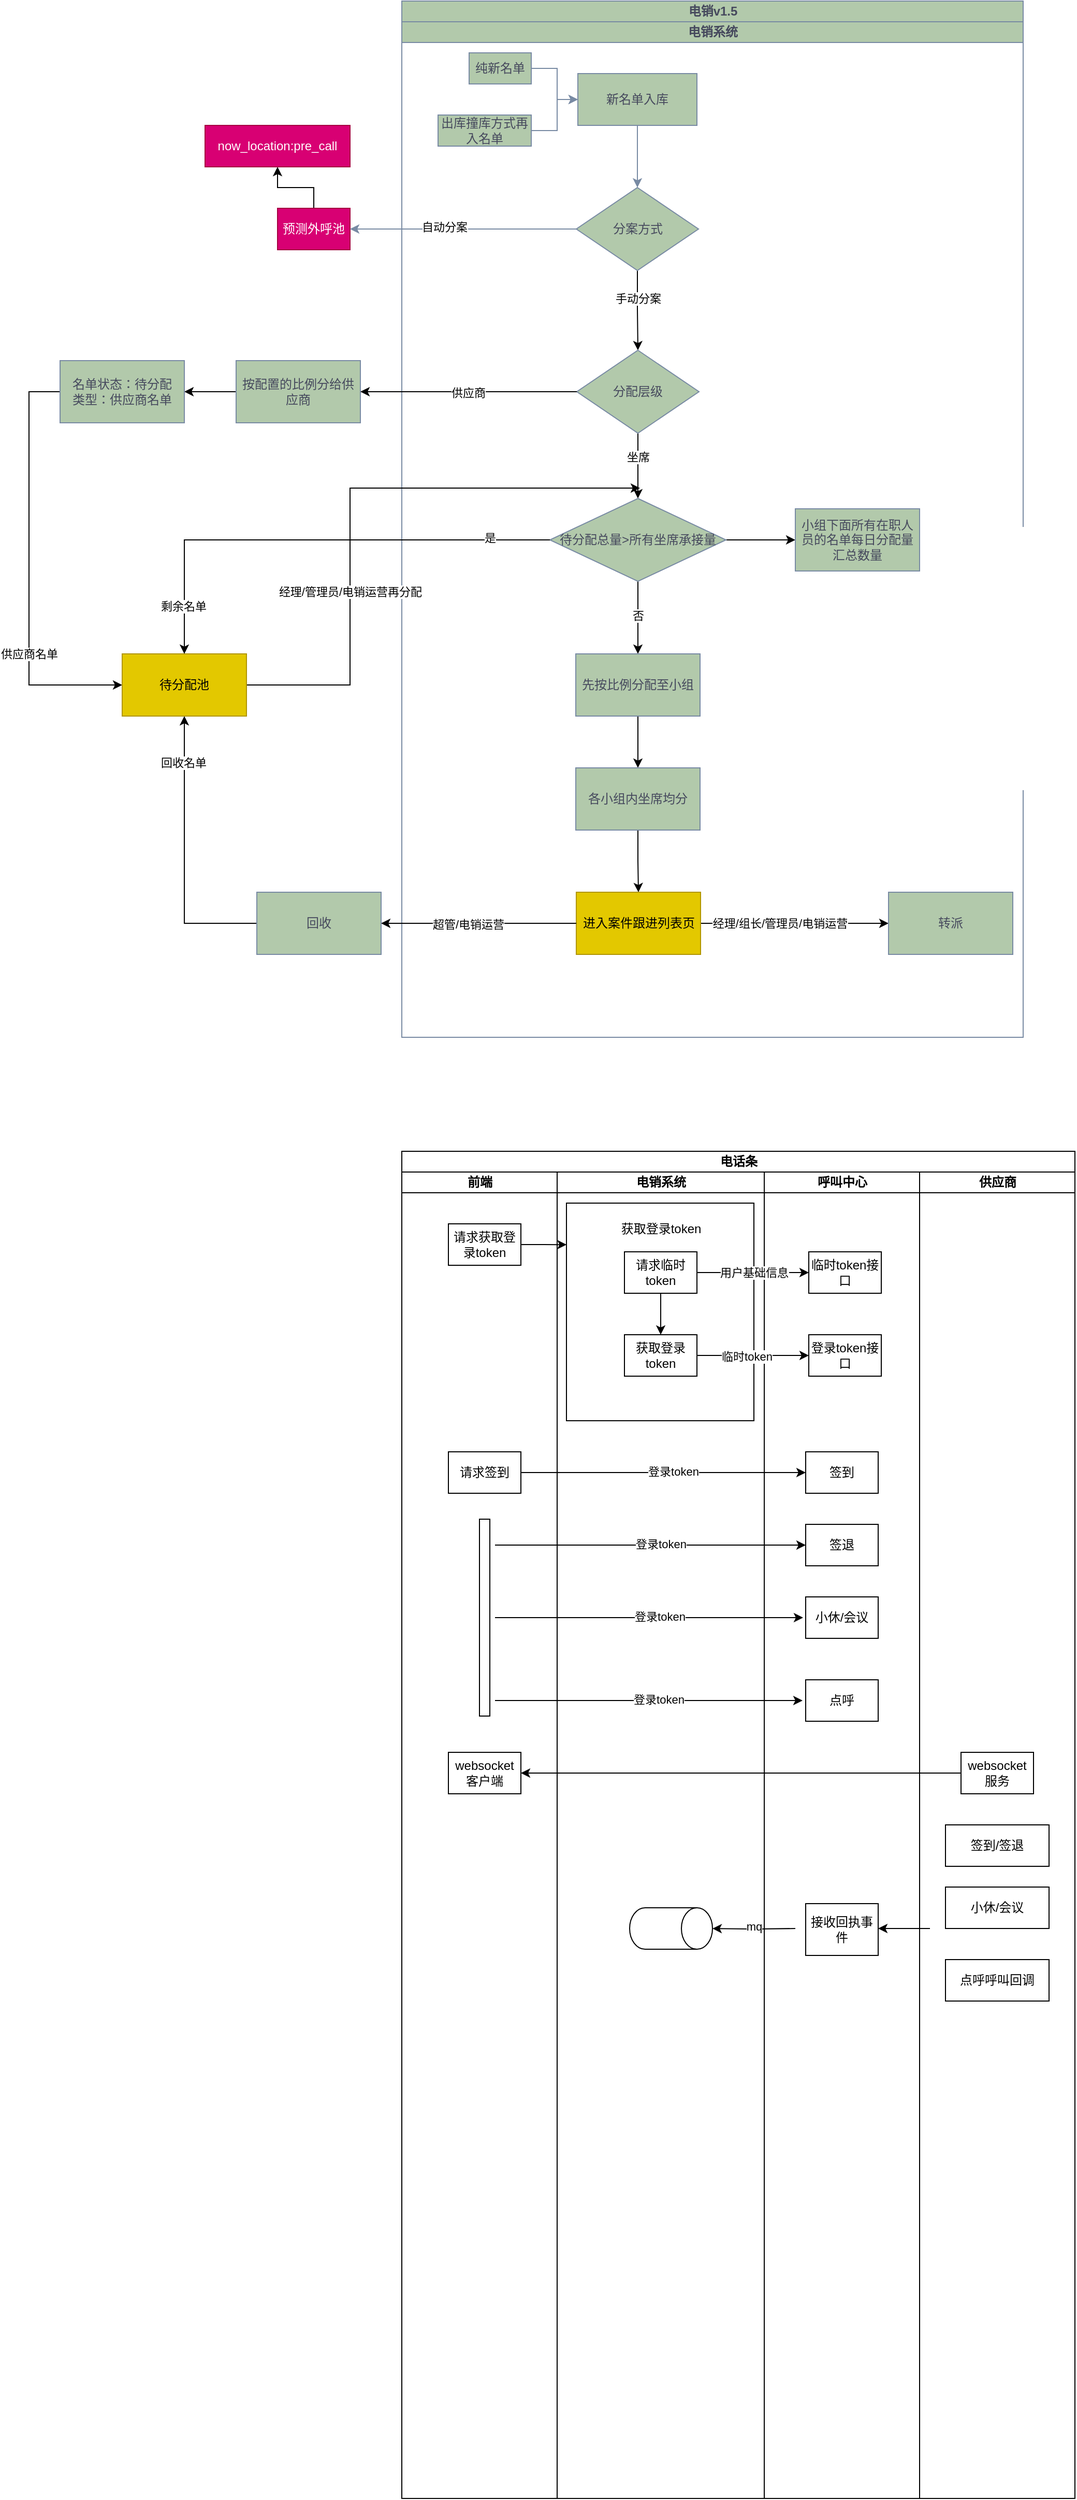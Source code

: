 <mxfile version="21.7.5" type="github">
  <diagram id="prtHgNgQTEPvFCAcTncT" name="Page-1">
    <mxGraphModel dx="1868" dy="625" grid="1" gridSize="10" guides="1" tooltips="1" connect="1" arrows="1" fold="1" page="1" pageScale="1" pageWidth="827" pageHeight="1169" math="0" shadow="0">
      <root>
        <mxCell id="0" />
        <mxCell id="1" parent="0" />
        <mxCell id="u1YVipLCWvImAruFahIr-1" value="电销v1.5" style="swimlane;childLayout=stackLayout;resizeParent=1;resizeParentMax=0;startSize=20;html=1;labelBackgroundColor=none;fillColor=#B2C9AB;strokeColor=#788AA3;fontColor=#46495D;" parent="1" vertex="1">
          <mxGeometry x="150.0" y="220" width="600" height="1000" as="geometry" />
        </mxCell>
        <mxCell id="u1YVipLCWvImAruFahIr-2" value="电销系统" style="swimlane;startSize=20;html=1;labelBackgroundColor=none;fillColor=#B2C9AB;strokeColor=#788AA3;fontColor=#46495D;" parent="u1YVipLCWvImAruFahIr-1" vertex="1">
          <mxGeometry y="20" width="600" height="980" as="geometry" />
        </mxCell>
        <mxCell id="u1YVipLCWvImAruFahIr-12" style="edgeStyle=orthogonalEdgeStyle;rounded=0;orthogonalLoop=1;jettySize=auto;html=1;labelBackgroundColor=none;strokeColor=#788AA3;fontColor=default;" parent="u1YVipLCWvImAruFahIr-2" source="u1YVipLCWvImAruFahIr-5" edge="1">
          <mxGeometry relative="1" as="geometry">
            <mxPoint x="227.5" y="160.0" as="targetPoint" />
          </mxGeometry>
        </mxCell>
        <mxCell id="u1YVipLCWvImAruFahIr-5" value="新名单入库" style="rounded=0;whiteSpace=wrap;html=1;labelBackgroundColor=none;fillColor=#B2C9AB;strokeColor=#788AA3;fontColor=#46495D;" parent="u1YVipLCWvImAruFahIr-2" vertex="1">
          <mxGeometry x="170" y="50" width="115" height="50" as="geometry" />
        </mxCell>
        <mxCell id="u1YVipLCWvImAruFahIr-8" style="edgeStyle=orthogonalEdgeStyle;rounded=0;orthogonalLoop=1;jettySize=auto;html=1;entryX=0;entryY=0.5;entryDx=0;entryDy=0;labelBackgroundColor=none;strokeColor=#788AA3;fontColor=default;" parent="u1YVipLCWvImAruFahIr-2" source="u1YVipLCWvImAruFahIr-6" target="u1YVipLCWvImAruFahIr-5" edge="1">
          <mxGeometry relative="1" as="geometry">
            <Array as="points">
              <mxPoint x="150" y="45" />
              <mxPoint x="150" y="75" />
            </Array>
          </mxGeometry>
        </mxCell>
        <mxCell id="u1YVipLCWvImAruFahIr-6" value="纯新名单" style="rounded=0;whiteSpace=wrap;html=1;labelBackgroundColor=none;fillColor=#B2C9AB;strokeColor=#788AA3;fontColor=#46495D;" parent="u1YVipLCWvImAruFahIr-2" vertex="1">
          <mxGeometry x="65" y="30" width="60" height="30" as="geometry" />
        </mxCell>
        <mxCell id="u1YVipLCWvImAruFahIr-10" style="edgeStyle=orthogonalEdgeStyle;rounded=0;orthogonalLoop=1;jettySize=auto;html=1;entryX=0;entryY=0.5;entryDx=0;entryDy=0;labelBackgroundColor=none;strokeColor=#788AA3;fontColor=default;" parent="u1YVipLCWvImAruFahIr-2" source="u1YVipLCWvImAruFahIr-7" target="u1YVipLCWvImAruFahIr-5" edge="1">
          <mxGeometry relative="1" as="geometry">
            <Array as="points">
              <mxPoint x="150" y="105" />
              <mxPoint x="150" y="75" />
            </Array>
          </mxGeometry>
        </mxCell>
        <mxCell id="u1YVipLCWvImAruFahIr-7" value="出库撞库方式再入名单" style="rounded=0;whiteSpace=wrap;html=1;labelBackgroundColor=none;fillColor=#B2C9AB;strokeColor=#788AA3;fontColor=#46495D;" parent="u1YVipLCWvImAruFahIr-2" vertex="1">
          <mxGeometry x="35" y="90" width="90" height="30" as="geometry" />
        </mxCell>
        <mxCell id="zbJT8-ApV_Uyj_YICEEn-7" value="" style="edgeStyle=orthogonalEdgeStyle;rounded=0;orthogonalLoop=1;jettySize=auto;html=1;entryX=0.5;entryY=0;entryDx=0;entryDy=0;" parent="u1YVipLCWvImAruFahIr-2" source="u1YVipLCWvImAruFahIr-13" target="zbJT8-ApV_Uyj_YICEEn-9" edge="1">
          <mxGeometry relative="1" as="geometry">
            <mxPoint x="228.485" y="315" as="targetPoint" />
            <Array as="points">
              <mxPoint x="228" y="278" />
              <mxPoint x="228" y="320" />
            </Array>
          </mxGeometry>
        </mxCell>
        <mxCell id="zbJT8-ApV_Uyj_YICEEn-8" value="手动分案" style="edgeLabel;html=1;align=center;verticalAlign=middle;resizable=0;points=[];" parent="zbJT8-ApV_Uyj_YICEEn-7" vertex="1" connectable="0">
          <mxGeometry x="-0.315" relative="1" as="geometry">
            <mxPoint as="offset" />
          </mxGeometry>
        </mxCell>
        <mxCell id="u1YVipLCWvImAruFahIr-13" value="分案方式" style="rhombus;whiteSpace=wrap;html=1;labelBackgroundColor=none;fillColor=#B2C9AB;strokeColor=#788AA3;fontColor=#46495D;" parent="u1YVipLCWvImAruFahIr-2" vertex="1">
          <mxGeometry x="168.5" y="160" width="118" height="80" as="geometry" />
        </mxCell>
        <mxCell id="zbJT8-ApV_Uyj_YICEEn-14" value="" style="edgeStyle=orthogonalEdgeStyle;rounded=0;orthogonalLoop=1;jettySize=auto;html=1;entryX=0.5;entryY=0;entryDx=0;entryDy=0;" parent="u1YVipLCWvImAruFahIr-2" source="zbJT8-ApV_Uyj_YICEEn-9" target="zbJT8-ApV_Uyj_YICEEn-18" edge="1">
          <mxGeometry relative="1" as="geometry">
            <mxPoint x="228.485" y="457.0" as="targetPoint" />
          </mxGeometry>
        </mxCell>
        <mxCell id="zbJT8-ApV_Uyj_YICEEn-15" value="坐席" style="edgeLabel;html=1;align=center;verticalAlign=middle;resizable=0;points=[];" parent="zbJT8-ApV_Uyj_YICEEn-14" vertex="1" connectable="0">
          <mxGeometry x="-0.14" relative="1" as="geometry">
            <mxPoint y="-4" as="offset" />
          </mxGeometry>
        </mxCell>
        <mxCell id="zbJT8-ApV_Uyj_YICEEn-9" value="分配层级" style="rhombus;whiteSpace=wrap;html=1;labelBackgroundColor=none;fillColor=#B2C9AB;strokeColor=#788AA3;fontColor=#46495D;" parent="u1YVipLCWvImAruFahIr-2" vertex="1">
          <mxGeometry x="169" y="317" width="118" height="80" as="geometry" />
        </mxCell>
        <mxCell id="zbJT8-ApV_Uyj_YICEEn-20" value="" style="edgeStyle=orthogonalEdgeStyle;rounded=0;orthogonalLoop=1;jettySize=auto;html=1;" parent="u1YVipLCWvImAruFahIr-2" source="zbJT8-ApV_Uyj_YICEEn-18" target="zbJT8-ApV_Uyj_YICEEn-19" edge="1">
          <mxGeometry relative="1" as="geometry" />
        </mxCell>
        <mxCell id="zbJT8-ApV_Uyj_YICEEn-21" value="否" style="edgeLabel;html=1;align=center;verticalAlign=middle;resizable=0;points=[];" parent="zbJT8-ApV_Uyj_YICEEn-20" vertex="1" connectable="0">
          <mxGeometry x="-0.059" relative="1" as="geometry">
            <mxPoint as="offset" />
          </mxGeometry>
        </mxCell>
        <mxCell id="zbJT8-ApV_Uyj_YICEEn-25" value="" style="edgeStyle=orthogonalEdgeStyle;rounded=0;orthogonalLoop=1;jettySize=auto;html=1;" parent="u1YVipLCWvImAruFahIr-2" source="zbJT8-ApV_Uyj_YICEEn-18" target="zbJT8-ApV_Uyj_YICEEn-24" edge="1">
          <mxGeometry relative="1" as="geometry" />
        </mxCell>
        <mxCell id="zbJT8-ApV_Uyj_YICEEn-18" value="待分配总量&amp;gt;所有坐席承接量" style="rhombus;whiteSpace=wrap;html=1;labelBackgroundColor=none;fillColor=#B2C9AB;strokeColor=#788AA3;fontColor=#46495D;" parent="u1YVipLCWvImAruFahIr-2" vertex="1">
          <mxGeometry x="143" y="460" width="170" height="80" as="geometry" />
        </mxCell>
        <mxCell id="zbJT8-ApV_Uyj_YICEEn-27" value="" style="edgeStyle=orthogonalEdgeStyle;rounded=0;orthogonalLoop=1;jettySize=auto;html=1;" parent="u1YVipLCWvImAruFahIr-2" source="zbJT8-ApV_Uyj_YICEEn-19" target="zbJT8-ApV_Uyj_YICEEn-26" edge="1">
          <mxGeometry relative="1" as="geometry" />
        </mxCell>
        <mxCell id="zbJT8-ApV_Uyj_YICEEn-19" value="先按比例分配至小组" style="whiteSpace=wrap;html=1;fillColor=#B2C9AB;strokeColor=#788AA3;fontColor=#46495D;labelBackgroundColor=none;" parent="u1YVipLCWvImAruFahIr-2" vertex="1">
          <mxGeometry x="168" y="610" width="120" height="60" as="geometry" />
        </mxCell>
        <mxCell id="zbJT8-ApV_Uyj_YICEEn-24" value="小组下面所有在职人员的名单每日分配量汇总数量" style="whiteSpace=wrap;html=1;fillColor=#B2C9AB;strokeColor=#788AA3;fontColor=#46495D;labelBackgroundColor=none;" parent="u1YVipLCWvImAruFahIr-2" vertex="1">
          <mxGeometry x="380" y="470" width="120" height="60" as="geometry" />
        </mxCell>
        <mxCell id="zbJT8-ApV_Uyj_YICEEn-31" value="" style="edgeStyle=orthogonalEdgeStyle;rounded=0;orthogonalLoop=1;jettySize=auto;html=1;" parent="u1YVipLCWvImAruFahIr-2" source="zbJT8-ApV_Uyj_YICEEn-26" target="zbJT8-ApV_Uyj_YICEEn-30" edge="1">
          <mxGeometry relative="1" as="geometry" />
        </mxCell>
        <mxCell id="zbJT8-ApV_Uyj_YICEEn-26" value="各小组内坐席均分" style="whiteSpace=wrap;html=1;fillColor=#B2C9AB;strokeColor=#788AA3;fontColor=#46495D;labelBackgroundColor=none;" parent="u1YVipLCWvImAruFahIr-2" vertex="1">
          <mxGeometry x="168" y="720" width="120" height="60" as="geometry" />
        </mxCell>
        <mxCell id="zbJT8-ApV_Uyj_YICEEn-35" value="" style="edgeStyle=orthogonalEdgeStyle;rounded=0;orthogonalLoop=1;jettySize=auto;html=1;" parent="u1YVipLCWvImAruFahIr-2" source="zbJT8-ApV_Uyj_YICEEn-30" target="zbJT8-ApV_Uyj_YICEEn-34" edge="1">
          <mxGeometry relative="1" as="geometry" />
        </mxCell>
        <mxCell id="zbJT8-ApV_Uyj_YICEEn-36" value="经理/组长/管理员/电销运营" style="edgeLabel;html=1;align=center;verticalAlign=middle;resizable=0;points=[];" parent="zbJT8-ApV_Uyj_YICEEn-35" vertex="1" connectable="0">
          <mxGeometry x="-0.156" relative="1" as="geometry">
            <mxPoint as="offset" />
          </mxGeometry>
        </mxCell>
        <mxCell id="zbJT8-ApV_Uyj_YICEEn-30" value="进入案件跟进列表页" style="whiteSpace=wrap;html=1;fillColor=#e3c800;strokeColor=#B09500;fontColor=#000000;labelBackgroundColor=none;" parent="u1YVipLCWvImAruFahIr-2" vertex="1">
          <mxGeometry x="168.5" y="840" width="120" height="60" as="geometry" />
        </mxCell>
        <mxCell id="zbJT8-ApV_Uyj_YICEEn-34" value="转派" style="whiteSpace=wrap;html=1;fillColor=#B2C9AB;strokeColor=#788AA3;fontColor=#46495D;labelBackgroundColor=none;" parent="u1YVipLCWvImAruFahIr-2" vertex="1">
          <mxGeometry x="470" y="840" width="120" height="60" as="geometry" />
        </mxCell>
        <mxCell id="zbJT8-ApV_Uyj_YICEEn-43" style="edgeStyle=orthogonalEdgeStyle;rounded=0;orthogonalLoop=1;jettySize=auto;html=1;exitX=1;exitY=0.5;exitDx=0;exitDy=0;" parent="u1YVipLCWvImAruFahIr-2" source="zbJT8-ApV_Uyj_YICEEn-40" edge="1">
          <mxGeometry relative="1" as="geometry">
            <mxPoint x="-150" y="590" as="sourcePoint" />
            <mxPoint x="230.0" y="450" as="targetPoint" />
            <Array as="points">
              <mxPoint x="-50" y="640" />
              <mxPoint x="-50" y="450" />
            </Array>
          </mxGeometry>
        </mxCell>
        <mxCell id="zbJT8-ApV_Uyj_YICEEn-44" value="经理/管理员/电销运营再分配" style="edgeLabel;html=1;align=center;verticalAlign=middle;resizable=0;points=[];" parent="zbJT8-ApV_Uyj_YICEEn-43" vertex="1" connectable="0">
          <mxGeometry x="-0.491" y="1" relative="1" as="geometry">
            <mxPoint x="1" y="-45" as="offset" />
          </mxGeometry>
        </mxCell>
        <mxCell id="zbJT8-ApV_Uyj_YICEEn-5" value="" style="edgeStyle=orthogonalEdgeStyle;rounded=0;orthogonalLoop=1;jettySize=auto;html=1;" parent="1" source="u1YVipLCWvImAruFahIr-18" target="zbJT8-ApV_Uyj_YICEEn-4" edge="1">
          <mxGeometry relative="1" as="geometry" />
        </mxCell>
        <mxCell id="u1YVipLCWvImAruFahIr-18" value="预测外呼池" style="whiteSpace=wrap;html=1;fillColor=#d80073;strokeColor=#A50040;labelBackgroundColor=none;fontColor=#ffffff;" parent="1" vertex="1">
          <mxGeometry x="30.0" y="420" width="70" height="40" as="geometry" />
        </mxCell>
        <mxCell id="u1YVipLCWvImAruFahIr-19" value="" style="edgeStyle=orthogonalEdgeStyle;rounded=0;orthogonalLoop=1;jettySize=auto;html=1;labelBackgroundColor=none;strokeColor=#788AA3;fontColor=default;" parent="1" source="u1YVipLCWvImAruFahIr-13" target="u1YVipLCWvImAruFahIr-18" edge="1">
          <mxGeometry relative="1" as="geometry" />
        </mxCell>
        <mxCell id="zbJT8-ApV_Uyj_YICEEn-1" value="自动分案" style="edgeLabel;html=1;align=center;verticalAlign=middle;resizable=0;points=[];" parent="u1YVipLCWvImAruFahIr-19" vertex="1" connectable="0">
          <mxGeometry x="0.168" y="-2" relative="1" as="geometry">
            <mxPoint as="offset" />
          </mxGeometry>
        </mxCell>
        <mxCell id="zbJT8-ApV_Uyj_YICEEn-4" value="now_location:pre_call" style="html=1;fillColor=#d80073;strokeColor=#A50040;labelBackgroundColor=none;fontColor=#ffffff;whiteSpace=wrap;" parent="1" vertex="1">
          <mxGeometry x="-40" y="340" width="140" height="40" as="geometry" />
        </mxCell>
        <mxCell id="zbJT8-ApV_Uyj_YICEEn-17" style="edgeStyle=orthogonalEdgeStyle;rounded=0;orthogonalLoop=1;jettySize=auto;html=1;entryX=1;entryY=0.5;entryDx=0;entryDy=0;" parent="1" source="zbJT8-ApV_Uyj_YICEEn-10" target="zbJT8-ApV_Uyj_YICEEn-16" edge="1">
          <mxGeometry relative="1" as="geometry" />
        </mxCell>
        <mxCell id="zbJT8-ApV_Uyj_YICEEn-10" value="按配置的比例分给供应商" style="whiteSpace=wrap;html=1;fillColor=#B2C9AB;strokeColor=#788AA3;fontColor=#46495D;labelBackgroundColor=none;" parent="1" vertex="1">
          <mxGeometry x="-10.0" y="567" width="120" height="60" as="geometry" />
        </mxCell>
        <mxCell id="zbJT8-ApV_Uyj_YICEEn-11" value="" style="edgeStyle=orthogonalEdgeStyle;rounded=0;orthogonalLoop=1;jettySize=auto;html=1;" parent="1" source="zbJT8-ApV_Uyj_YICEEn-9" target="zbJT8-ApV_Uyj_YICEEn-10" edge="1">
          <mxGeometry relative="1" as="geometry" />
        </mxCell>
        <mxCell id="zbJT8-ApV_Uyj_YICEEn-12" value="供应商" style="edgeLabel;html=1;align=center;verticalAlign=middle;resizable=0;points=[];" parent="zbJT8-ApV_Uyj_YICEEn-11" vertex="1" connectable="0">
          <mxGeometry x="0.003" y="1" relative="1" as="geometry">
            <mxPoint as="offset" />
          </mxGeometry>
        </mxCell>
        <mxCell id="zbJT8-ApV_Uyj_YICEEn-41" style="edgeStyle=orthogonalEdgeStyle;rounded=0;orthogonalLoop=1;jettySize=auto;html=1;entryX=0;entryY=0.5;entryDx=0;entryDy=0;" parent="1" source="zbJT8-ApV_Uyj_YICEEn-16" target="zbJT8-ApV_Uyj_YICEEn-40" edge="1">
          <mxGeometry relative="1" as="geometry">
            <Array as="points">
              <mxPoint x="-210" y="597" />
              <mxPoint x="-210" y="880" />
            </Array>
          </mxGeometry>
        </mxCell>
        <mxCell id="zbJT8-ApV_Uyj_YICEEn-49" value="供应商名单" style="edgeLabel;html=1;align=center;verticalAlign=middle;resizable=0;points=[];" parent="zbJT8-ApV_Uyj_YICEEn-41" vertex="1" connectable="0">
          <mxGeometry x="0.679" y="3" relative="1" as="geometry">
            <mxPoint x="-26" y="-27" as="offset" />
          </mxGeometry>
        </mxCell>
        <mxCell id="zbJT8-ApV_Uyj_YICEEn-16" value="名单状态：待分配&lt;br&gt;类型：供应商名单" style="whiteSpace=wrap;html=1;fillColor=#B2C9AB;strokeColor=#788AA3;fontColor=#46495D;labelBackgroundColor=none;" parent="1" vertex="1">
          <mxGeometry x="-180.0" y="567" width="120" height="60" as="geometry" />
        </mxCell>
        <mxCell id="zbJT8-ApV_Uyj_YICEEn-42" style="edgeStyle=orthogonalEdgeStyle;rounded=0;orthogonalLoop=1;jettySize=auto;html=1;entryX=0.5;entryY=1;entryDx=0;entryDy=0;" parent="1" source="zbJT8-ApV_Uyj_YICEEn-37" target="zbJT8-ApV_Uyj_YICEEn-40" edge="1">
          <mxGeometry relative="1" as="geometry" />
        </mxCell>
        <mxCell id="zbJT8-ApV_Uyj_YICEEn-48" value="回收名单" style="edgeLabel;html=1;align=center;verticalAlign=middle;resizable=0;points=[];" parent="zbJT8-ApV_Uyj_YICEEn-42" vertex="1" connectable="0">
          <mxGeometry x="0.665" y="1" relative="1" as="geometry">
            <mxPoint as="offset" />
          </mxGeometry>
        </mxCell>
        <mxCell id="zbJT8-ApV_Uyj_YICEEn-37" value="回收" style="whiteSpace=wrap;html=1;fillColor=#B2C9AB;strokeColor=#788AA3;fontColor=#46495D;labelBackgroundColor=none;" parent="1" vertex="1">
          <mxGeometry x="10" y="1080" width="120" height="60" as="geometry" />
        </mxCell>
        <mxCell id="zbJT8-ApV_Uyj_YICEEn-38" style="edgeStyle=orthogonalEdgeStyle;rounded=0;orthogonalLoop=1;jettySize=auto;html=1;" parent="1" source="zbJT8-ApV_Uyj_YICEEn-30" target="zbJT8-ApV_Uyj_YICEEn-37" edge="1">
          <mxGeometry relative="1" as="geometry" />
        </mxCell>
        <mxCell id="zbJT8-ApV_Uyj_YICEEn-39" value="超管/电销运营" style="edgeLabel;html=1;align=center;verticalAlign=middle;resizable=0;points=[];" parent="zbJT8-ApV_Uyj_YICEEn-38" vertex="1" connectable="0">
          <mxGeometry x="0.11" y="1" relative="1" as="geometry">
            <mxPoint as="offset" />
          </mxGeometry>
        </mxCell>
        <mxCell id="zbJT8-ApV_Uyj_YICEEn-40" value="待分配池" style="whiteSpace=wrap;html=1;fillColor=#e3c800;strokeColor=#B09500;fontColor=#000000;labelBackgroundColor=none;" parent="1" vertex="1">
          <mxGeometry x="-120.0" y="850" width="120" height="60" as="geometry" />
        </mxCell>
        <mxCell id="zbJT8-ApV_Uyj_YICEEn-45" style="edgeStyle=orthogonalEdgeStyle;rounded=0;orthogonalLoop=1;jettySize=auto;html=1;entryX=0.5;entryY=0;entryDx=0;entryDy=0;" parent="1" source="zbJT8-ApV_Uyj_YICEEn-18" target="zbJT8-ApV_Uyj_YICEEn-40" edge="1">
          <mxGeometry relative="1" as="geometry" />
        </mxCell>
        <mxCell id="zbJT8-ApV_Uyj_YICEEn-46" value="是" style="edgeLabel;html=1;align=center;verticalAlign=middle;resizable=0;points=[];" parent="zbJT8-ApV_Uyj_YICEEn-45" vertex="1" connectable="0">
          <mxGeometry x="-0.748" y="-2" relative="1" as="geometry">
            <mxPoint as="offset" />
          </mxGeometry>
        </mxCell>
        <mxCell id="zbJT8-ApV_Uyj_YICEEn-47" value="剩余名单" style="edgeLabel;html=1;align=center;verticalAlign=middle;resizable=0;points=[];" parent="zbJT8-ApV_Uyj_YICEEn-45" vertex="1" connectable="0">
          <mxGeometry x="0.801" y="-1" relative="1" as="geometry">
            <mxPoint as="offset" />
          </mxGeometry>
        </mxCell>
        <mxCell id="x5fJgK1X47zH9QWcjAre-6" value="电话条" style="swimlane;childLayout=stackLayout;resizeParent=1;resizeParentMax=0;startSize=20;html=1;" vertex="1" parent="1">
          <mxGeometry x="150.0" y="1330" width="650" height="1300" as="geometry" />
        </mxCell>
        <mxCell id="x5fJgK1X47zH9QWcjAre-7" value="前端" style="swimlane;startSize=20;html=1;" vertex="1" parent="x5fJgK1X47zH9QWcjAre-6">
          <mxGeometry y="20" width="150" height="1280" as="geometry" />
        </mxCell>
        <mxCell id="x5fJgK1X47zH9QWcjAre-12" value="请求获取登录token" style="rounded=0;whiteSpace=wrap;html=1;" vertex="1" parent="x5fJgK1X47zH9QWcjAre-7">
          <mxGeometry x="45" y="50" width="70" height="40" as="geometry" />
        </mxCell>
        <mxCell id="x5fJgK1X47zH9QWcjAre-27" value="请求签到" style="rounded=0;whiteSpace=wrap;html=1;" vertex="1" parent="x5fJgK1X47zH9QWcjAre-7">
          <mxGeometry x="45" y="270" width="70" height="40" as="geometry" />
        </mxCell>
        <mxCell id="x5fJgK1X47zH9QWcjAre-39" value="websocket客户端" style="rounded=0;whiteSpace=wrap;html=1;" vertex="1" parent="x5fJgK1X47zH9QWcjAre-7">
          <mxGeometry x="45" y="560" width="70" height="40" as="geometry" />
        </mxCell>
        <mxCell id="x5fJgK1X47zH9QWcjAre-41" style="edgeStyle=orthogonalEdgeStyle;rounded=0;orthogonalLoop=1;jettySize=auto;html=1;entryX=0;entryY=0.5;entryDx=0;entryDy=0;" edge="1" parent="x5fJgK1X47zH9QWcjAre-7">
          <mxGeometry relative="1" as="geometry">
            <mxPoint x="90.0" y="360" as="sourcePoint" />
            <mxPoint x="390" y="360" as="targetPoint" />
          </mxGeometry>
        </mxCell>
        <mxCell id="x5fJgK1X47zH9QWcjAre-42" value="登录token" style="edgeLabel;html=1;align=center;verticalAlign=middle;resizable=0;points=[];" vertex="1" connectable="0" parent="x5fJgK1X47zH9QWcjAre-41">
          <mxGeometry x="0.065" y="1" relative="1" as="geometry">
            <mxPoint as="offset" />
          </mxGeometry>
        </mxCell>
        <mxCell id="x5fJgK1X47zH9QWcjAre-47" value="" style="html=1;points=[[0,0,0,0,5],[0,1,0,0,-5],[1,0,0,0,5],[1,1,0,0,-5]];perimeter=orthogonalPerimeter;outlineConnect=0;targetShapes=umlLifeline;portConstraint=eastwest;newEdgeStyle={&quot;curved&quot;:0,&quot;rounded&quot;:0};" vertex="1" parent="x5fJgK1X47zH9QWcjAre-7">
          <mxGeometry x="75" y="335" width="10" height="190" as="geometry" />
        </mxCell>
        <mxCell id="x5fJgK1X47zH9QWcjAre-8" value="电销系统" style="swimlane;startSize=20;html=1;" vertex="1" parent="x5fJgK1X47zH9QWcjAre-6">
          <mxGeometry x="150" y="20" width="200" height="1280" as="geometry" />
        </mxCell>
        <mxCell id="x5fJgK1X47zH9QWcjAre-13" value="" style="rounded=0;whiteSpace=wrap;html=1;" vertex="1" parent="x5fJgK1X47zH9QWcjAre-8">
          <mxGeometry x="9" y="30" width="181" height="210" as="geometry" />
        </mxCell>
        <mxCell id="x5fJgK1X47zH9QWcjAre-23" style="edgeStyle=orthogonalEdgeStyle;rounded=0;orthogonalLoop=1;jettySize=auto;html=1;entryX=0.5;entryY=0;entryDx=0;entryDy=0;" edge="1" parent="x5fJgK1X47zH9QWcjAre-8" source="x5fJgK1X47zH9QWcjAre-17" target="x5fJgK1X47zH9QWcjAre-20">
          <mxGeometry relative="1" as="geometry" />
        </mxCell>
        <mxCell id="x5fJgK1X47zH9QWcjAre-17" value="请求临时token" style="rounded=0;whiteSpace=wrap;html=1;" vertex="1" parent="x5fJgK1X47zH9QWcjAre-8">
          <mxGeometry x="65" y="77" width="70" height="40" as="geometry" />
        </mxCell>
        <mxCell id="x5fJgK1X47zH9QWcjAre-20" value="获取登录token" style="rounded=0;whiteSpace=wrap;html=1;" vertex="1" parent="x5fJgK1X47zH9QWcjAre-8">
          <mxGeometry x="65" y="157" width="70" height="40" as="geometry" />
        </mxCell>
        <mxCell id="x5fJgK1X47zH9QWcjAre-24" value="获取登录token" style="text;html=1;align=center;verticalAlign=middle;resizable=0;points=[];autosize=1;strokeColor=none;fillColor=none;" vertex="1" parent="x5fJgK1X47zH9QWcjAre-8">
          <mxGeometry x="50.0" y="40" width="100" height="30" as="geometry" />
        </mxCell>
        <mxCell id="x5fJgK1X47zH9QWcjAre-43" style="edgeStyle=orthogonalEdgeStyle;rounded=0;orthogonalLoop=1;jettySize=auto;html=1;entryX=0;entryY=0.5;entryDx=0;entryDy=0;" edge="1" parent="x5fJgK1X47zH9QWcjAre-8">
          <mxGeometry relative="1" as="geometry">
            <mxPoint x="-60.0" y="430" as="sourcePoint" />
            <mxPoint x="237.5" y="430" as="targetPoint" />
          </mxGeometry>
        </mxCell>
        <mxCell id="x5fJgK1X47zH9QWcjAre-44" value="登录token" style="edgeLabel;html=1;align=center;verticalAlign=middle;resizable=0;points=[];" vertex="1" connectable="0" parent="x5fJgK1X47zH9QWcjAre-43">
          <mxGeometry x="0.065" y="1" relative="1" as="geometry">
            <mxPoint as="offset" />
          </mxGeometry>
        </mxCell>
        <mxCell id="x5fJgK1X47zH9QWcjAre-45" style="edgeStyle=orthogonalEdgeStyle;rounded=0;orthogonalLoop=1;jettySize=auto;html=1;entryX=0;entryY=0.5;entryDx=0;entryDy=0;" edge="1" parent="x5fJgK1X47zH9QWcjAre-8">
          <mxGeometry relative="1" as="geometry">
            <mxPoint x="-60.0" y="510" as="sourcePoint" />
            <mxPoint x="237" y="510" as="targetPoint" />
          </mxGeometry>
        </mxCell>
        <mxCell id="x5fJgK1X47zH9QWcjAre-46" value="登录token" style="edgeLabel;html=1;align=center;verticalAlign=middle;resizable=0;points=[];" vertex="1" connectable="0" parent="x5fJgK1X47zH9QWcjAre-45">
          <mxGeometry x="0.065" y="1" relative="1" as="geometry">
            <mxPoint as="offset" />
          </mxGeometry>
        </mxCell>
        <mxCell id="x5fJgK1X47zH9QWcjAre-57" value="" style="shape=cylinder3;whiteSpace=wrap;html=1;boundedLbl=1;backgroundOutline=1;size=15;rotation=90;" vertex="1" parent="x5fJgK1X47zH9QWcjAre-8">
          <mxGeometry x="90" y="690" width="40" height="80" as="geometry" />
        </mxCell>
        <mxCell id="x5fJgK1X47zH9QWcjAre-9" value="呼叫中心" style="swimlane;startSize=20;html=1;" vertex="1" parent="x5fJgK1X47zH9QWcjAre-6">
          <mxGeometry x="350" y="20" width="150" height="1280" as="geometry" />
        </mxCell>
        <mxCell id="x5fJgK1X47zH9QWcjAre-14" value="临时token接口" style="rounded=0;whiteSpace=wrap;html=1;" vertex="1" parent="x5fJgK1X47zH9QWcjAre-9">
          <mxGeometry x="43" y="77" width="70" height="40" as="geometry" />
        </mxCell>
        <mxCell id="x5fJgK1X47zH9QWcjAre-15" value="登录token接口" style="rounded=0;whiteSpace=wrap;html=1;" vertex="1" parent="x5fJgK1X47zH9QWcjAre-9">
          <mxGeometry x="43" y="157" width="70" height="40" as="geometry" />
        </mxCell>
        <mxCell id="x5fJgK1X47zH9QWcjAre-26" value="签到" style="rounded=0;whiteSpace=wrap;html=1;" vertex="1" parent="x5fJgK1X47zH9QWcjAre-9">
          <mxGeometry x="40" y="270" width="70" height="40" as="geometry" />
        </mxCell>
        <mxCell id="x5fJgK1X47zH9QWcjAre-34" value="签退" style="rounded=0;whiteSpace=wrap;html=1;" vertex="1" parent="x5fJgK1X47zH9QWcjAre-9">
          <mxGeometry x="40" y="340" width="70" height="40" as="geometry" />
        </mxCell>
        <mxCell id="x5fJgK1X47zH9QWcjAre-35" value="小休/会议" style="rounded=0;whiteSpace=wrap;html=1;" vertex="1" parent="x5fJgK1X47zH9QWcjAre-9">
          <mxGeometry x="40" y="410" width="70" height="40" as="geometry" />
        </mxCell>
        <mxCell id="x5fJgK1X47zH9QWcjAre-37" value="点呼" style="rounded=0;whiteSpace=wrap;html=1;" vertex="1" parent="x5fJgK1X47zH9QWcjAre-9">
          <mxGeometry x="40" y="490" width="70" height="40" as="geometry" />
        </mxCell>
        <mxCell id="x5fJgK1X47zH9QWcjAre-50" value="" style="endArrow=classic;html=1;rounded=0;" edge="1" parent="x5fJgK1X47zH9QWcjAre-9">
          <mxGeometry width="50" height="50" relative="1" as="geometry">
            <mxPoint x="160.0" y="730" as="sourcePoint" />
            <mxPoint x="110.0" y="730" as="targetPoint" />
          </mxGeometry>
        </mxCell>
        <mxCell id="x5fJgK1X47zH9QWcjAre-60" value="接收回执事件" style="rounded=0;whiteSpace=wrap;html=1;" vertex="1" parent="x5fJgK1X47zH9QWcjAre-9">
          <mxGeometry x="40" y="706" width="70" height="50" as="geometry" />
        </mxCell>
        <mxCell id="x5fJgK1X47zH9QWcjAre-10" value="供应商" style="swimlane;startSize=20;html=1;" vertex="1" parent="x5fJgK1X47zH9QWcjAre-6">
          <mxGeometry x="500" y="20" width="150" height="1280" as="geometry" />
        </mxCell>
        <mxCell id="x5fJgK1X47zH9QWcjAre-38" value="websocket服务" style="rounded=0;whiteSpace=wrap;html=1;" vertex="1" parent="x5fJgK1X47zH9QWcjAre-10">
          <mxGeometry x="40" y="560" width="70" height="40" as="geometry" />
        </mxCell>
        <mxCell id="x5fJgK1X47zH9QWcjAre-52" value="签到/签退" style="rounded=0;whiteSpace=wrap;html=1;" vertex="1" parent="x5fJgK1X47zH9QWcjAre-10">
          <mxGeometry x="25" y="630" width="100" height="40" as="geometry" />
        </mxCell>
        <mxCell id="x5fJgK1X47zH9QWcjAre-53" value="点呼呼叫回调" style="rounded=0;whiteSpace=wrap;html=1;" vertex="1" parent="x5fJgK1X47zH9QWcjAre-10">
          <mxGeometry x="25" y="760" width="100" height="40" as="geometry" />
        </mxCell>
        <mxCell id="x5fJgK1X47zH9QWcjAre-54" value="小休/会议" style="rounded=0;whiteSpace=wrap;html=1;" vertex="1" parent="x5fJgK1X47zH9QWcjAre-10">
          <mxGeometry x="25" y="690" width="100" height="40" as="geometry" />
        </mxCell>
        <mxCell id="x5fJgK1X47zH9QWcjAre-18" style="edgeStyle=orthogonalEdgeStyle;rounded=0;orthogonalLoop=1;jettySize=auto;html=1;entryX=0;entryY=0.5;entryDx=0;entryDy=0;" edge="1" parent="x5fJgK1X47zH9QWcjAre-6" source="x5fJgK1X47zH9QWcjAre-17" target="x5fJgK1X47zH9QWcjAre-14">
          <mxGeometry relative="1" as="geometry" />
        </mxCell>
        <mxCell id="x5fJgK1X47zH9QWcjAre-19" value="用户基础信息" style="edgeLabel;html=1;align=center;verticalAlign=middle;resizable=0;points=[];" vertex="1" connectable="0" parent="x5fJgK1X47zH9QWcjAre-18">
          <mxGeometry x="-0.284" y="-1" relative="1" as="geometry">
            <mxPoint x="16" y="-1" as="offset" />
          </mxGeometry>
        </mxCell>
        <mxCell id="x5fJgK1X47zH9QWcjAre-21" style="edgeStyle=orthogonalEdgeStyle;rounded=0;orthogonalLoop=1;jettySize=auto;html=1;entryX=0;entryY=0.5;entryDx=0;entryDy=0;" edge="1" parent="x5fJgK1X47zH9QWcjAre-6" source="x5fJgK1X47zH9QWcjAre-20" target="x5fJgK1X47zH9QWcjAre-15">
          <mxGeometry relative="1" as="geometry" />
        </mxCell>
        <mxCell id="x5fJgK1X47zH9QWcjAre-22" value="临时token" style="edgeLabel;html=1;align=center;verticalAlign=middle;resizable=0;points=[];" vertex="1" connectable="0" parent="x5fJgK1X47zH9QWcjAre-21">
          <mxGeometry x="-0.12" y="-1" relative="1" as="geometry">
            <mxPoint as="offset" />
          </mxGeometry>
        </mxCell>
        <mxCell id="x5fJgK1X47zH9QWcjAre-25" style="edgeStyle=orthogonalEdgeStyle;rounded=0;orthogonalLoop=1;jettySize=auto;html=1;entryX=0.001;entryY=0.191;entryDx=0;entryDy=0;entryPerimeter=0;" edge="1" parent="x5fJgK1X47zH9QWcjAre-6" source="x5fJgK1X47zH9QWcjAre-12" target="x5fJgK1X47zH9QWcjAre-13">
          <mxGeometry relative="1" as="geometry" />
        </mxCell>
        <mxCell id="x5fJgK1X47zH9QWcjAre-28" style="edgeStyle=orthogonalEdgeStyle;rounded=0;orthogonalLoop=1;jettySize=auto;html=1;entryX=0;entryY=0.5;entryDx=0;entryDy=0;" edge="1" parent="x5fJgK1X47zH9QWcjAre-6" source="x5fJgK1X47zH9QWcjAre-27" target="x5fJgK1X47zH9QWcjAre-26">
          <mxGeometry relative="1" as="geometry" />
        </mxCell>
        <mxCell id="x5fJgK1X47zH9QWcjAre-29" value="登录token" style="edgeLabel;html=1;align=center;verticalAlign=middle;resizable=0;points=[];" vertex="1" connectable="0" parent="x5fJgK1X47zH9QWcjAre-28">
          <mxGeometry x="0.065" y="1" relative="1" as="geometry">
            <mxPoint as="offset" />
          </mxGeometry>
        </mxCell>
        <mxCell id="x5fJgK1X47zH9QWcjAre-40" style="edgeStyle=orthogonalEdgeStyle;rounded=0;orthogonalLoop=1;jettySize=auto;html=1;" edge="1" parent="x5fJgK1X47zH9QWcjAre-6" source="x5fJgK1X47zH9QWcjAre-38" target="x5fJgK1X47zH9QWcjAre-39">
          <mxGeometry relative="1" as="geometry" />
        </mxCell>
        <mxCell id="x5fJgK1X47zH9QWcjAre-58" style="edgeStyle=orthogonalEdgeStyle;rounded=0;orthogonalLoop=1;jettySize=auto;html=1;entryX=0.5;entryY=0;entryDx=0;entryDy=0;entryPerimeter=0;" edge="1" parent="x5fJgK1X47zH9QWcjAre-6" target="x5fJgK1X47zH9QWcjAre-57">
          <mxGeometry relative="1" as="geometry">
            <mxPoint x="380" y="750" as="sourcePoint" />
          </mxGeometry>
        </mxCell>
        <mxCell id="x5fJgK1X47zH9QWcjAre-59" value="mq" style="edgeLabel;html=1;align=center;verticalAlign=middle;resizable=0;points=[];" vertex="1" connectable="0" parent="x5fJgK1X47zH9QWcjAre-58">
          <mxGeometry x="0.024" y="-2" relative="1" as="geometry">
            <mxPoint as="offset" />
          </mxGeometry>
        </mxCell>
      </root>
    </mxGraphModel>
  </diagram>
</mxfile>
